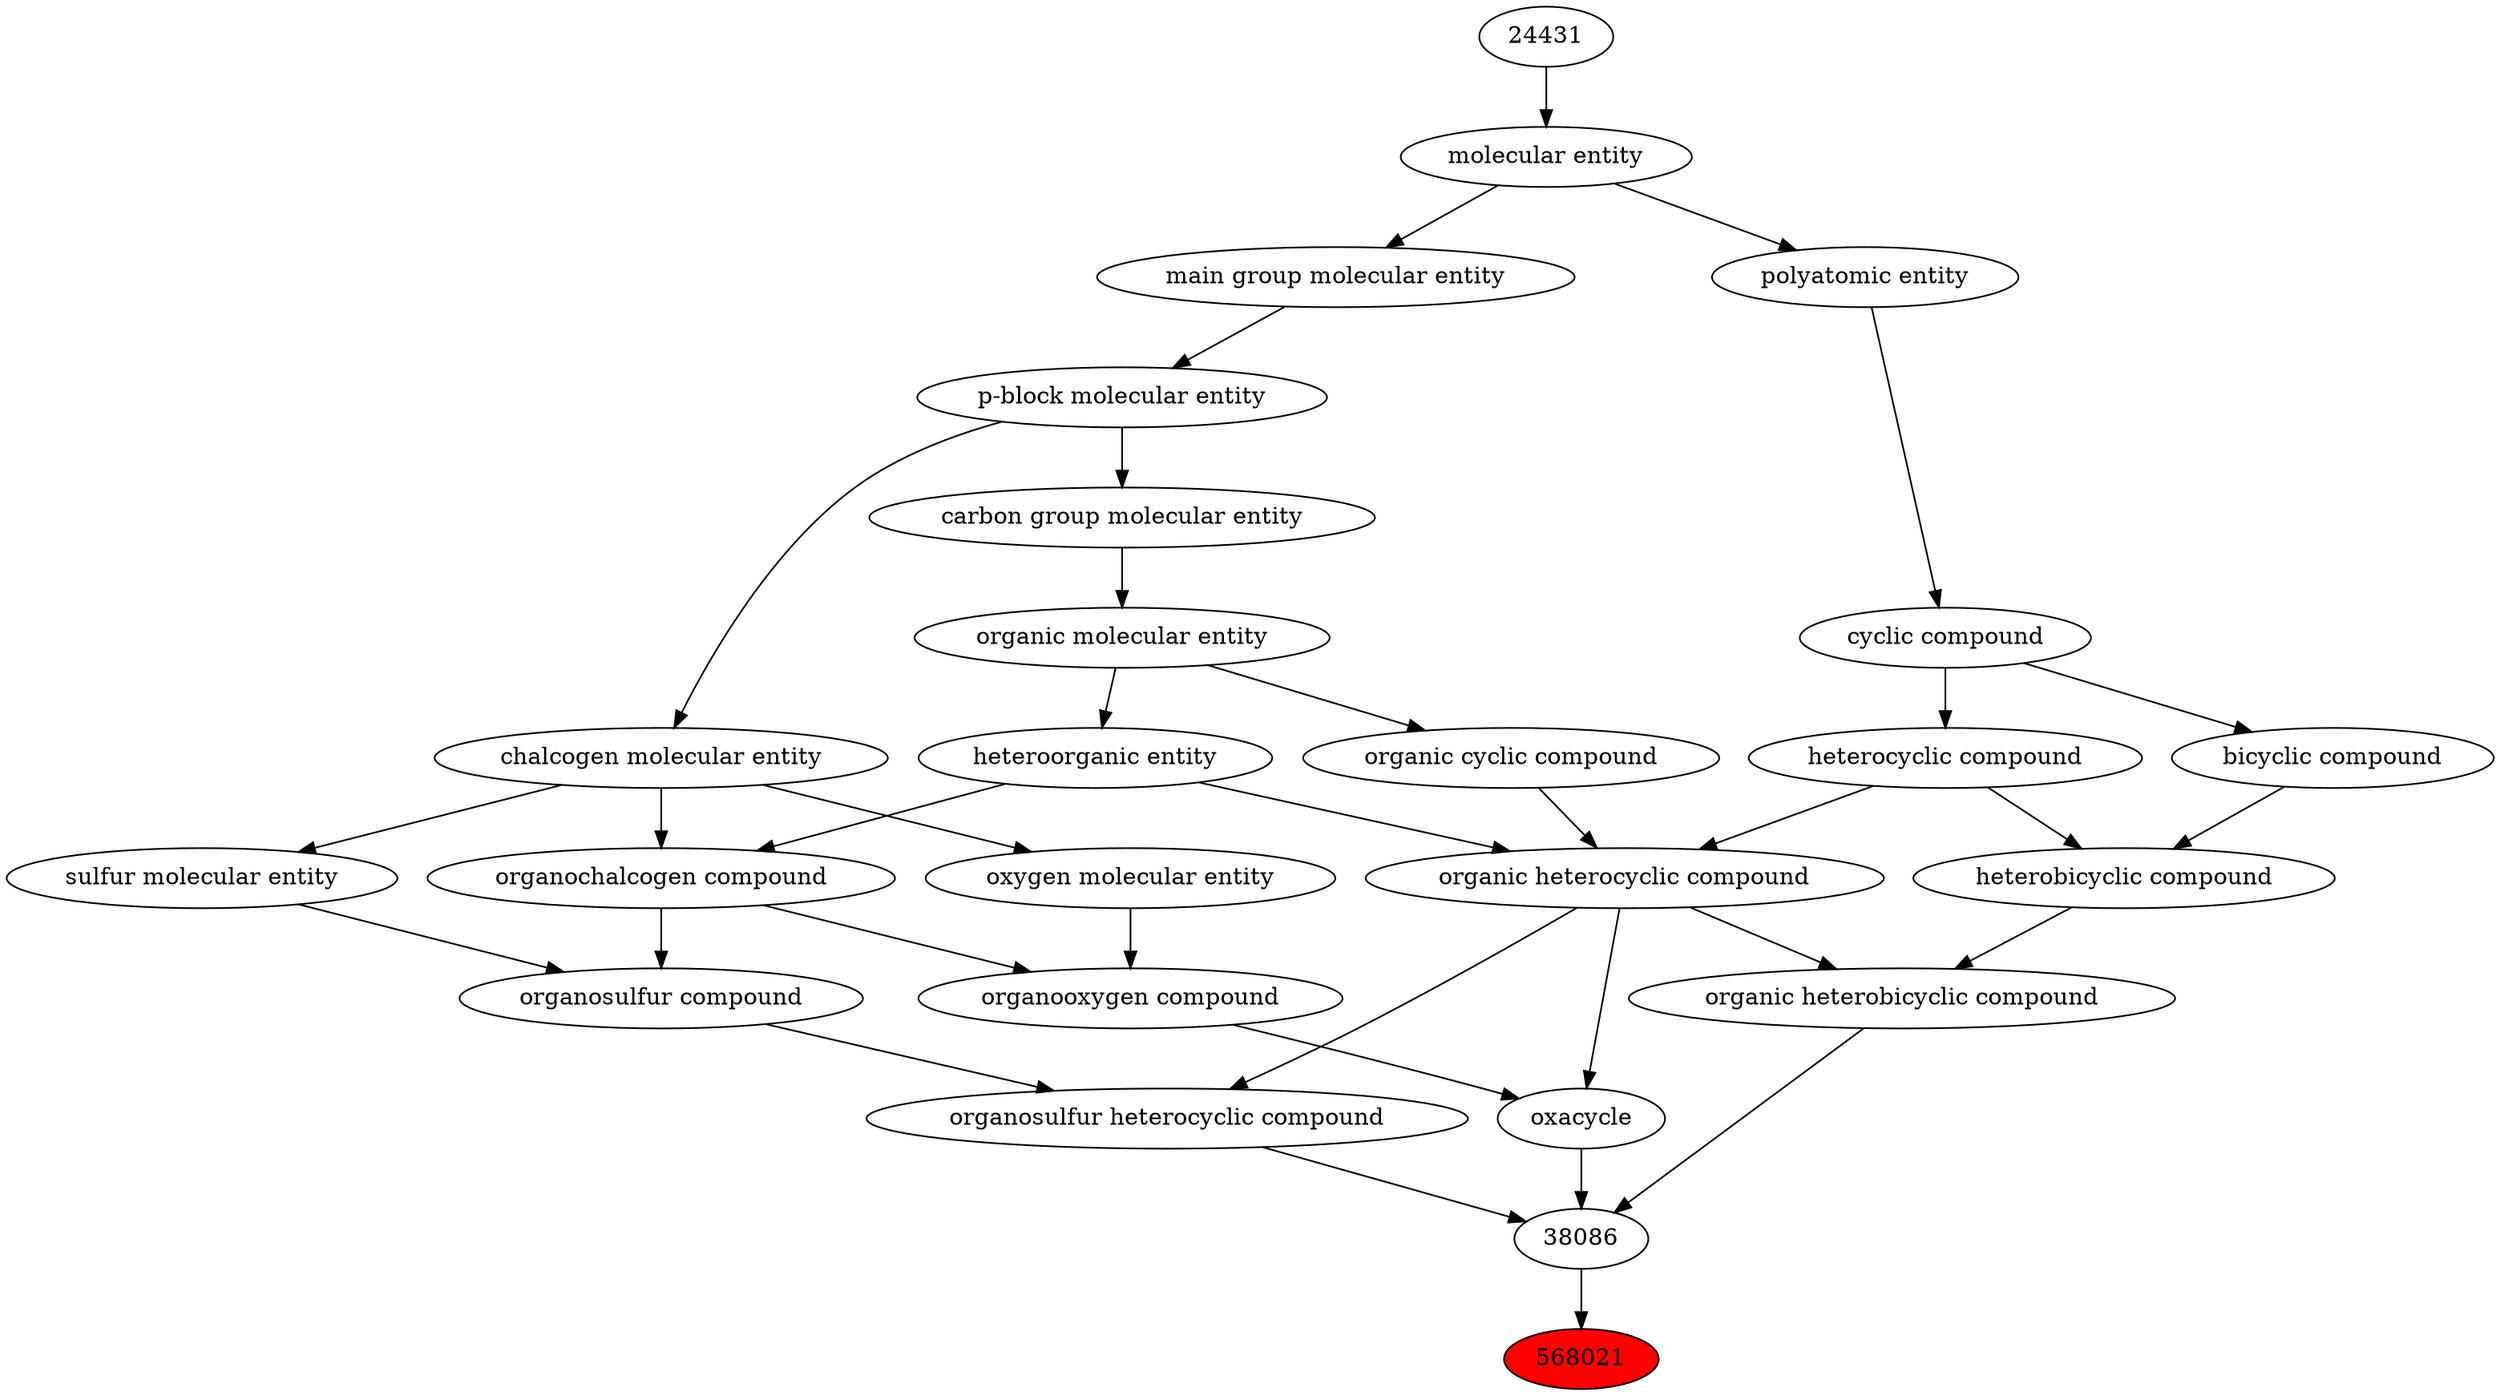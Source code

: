 digraph tree{ 
568021 [label="568021" fillcolor=red style=filled]
38086 -> 568021
38086 [label="38086"]
38104 -> 38086
38106 -> 38086
27171 -> 38086
38104 [label="oxacycle"]
24532 -> 38104
36963 -> 38104
38106 [label="organosulfur heterocyclic compound"]
33261 -> 38106
24532 -> 38106
27171 [label="organic heterobicyclic compound"]
33672 -> 27171
24532 -> 27171
24532 [label="organic heterocyclic compound"]
33285 -> 24532
33832 -> 24532
5686 -> 24532
36963 [label="organooxygen compound"]
36962 -> 36963
25806 -> 36963
33261 [label="organosulfur compound"]
36962 -> 33261
26835 -> 33261
33672 [label="heterobicyclic compound"]
33636 -> 33672
5686 -> 33672
33285 [label="heteroorganic entity"]
50860 -> 33285
33832 [label="organic cyclic compound"]
50860 -> 33832
5686 [label="heterocyclic compound"]
33595 -> 5686
36962 [label="organochalcogen compound"]
33285 -> 36962
33304 -> 36962
25806 [label="oxygen molecular entity"]
33304 -> 25806
26835 [label="sulfur molecular entity"]
33304 -> 26835
33636 [label="bicyclic compound"]
33595 -> 33636
50860 [label="organic molecular entity"]
33582 -> 50860
33595 [label="cyclic compound"]
36357 -> 33595
33304 [label="chalcogen molecular entity"]
33675 -> 33304
33582 [label="carbon group molecular entity"]
33675 -> 33582
36357 [label="polyatomic entity"]
23367 -> 36357
33675 [label="p-block molecular entity"]
33579 -> 33675
23367 [label="molecular entity"]
24431 -> 23367
33579 [label="main group molecular entity"]
23367 -> 33579
24431 [label="24431"]
}